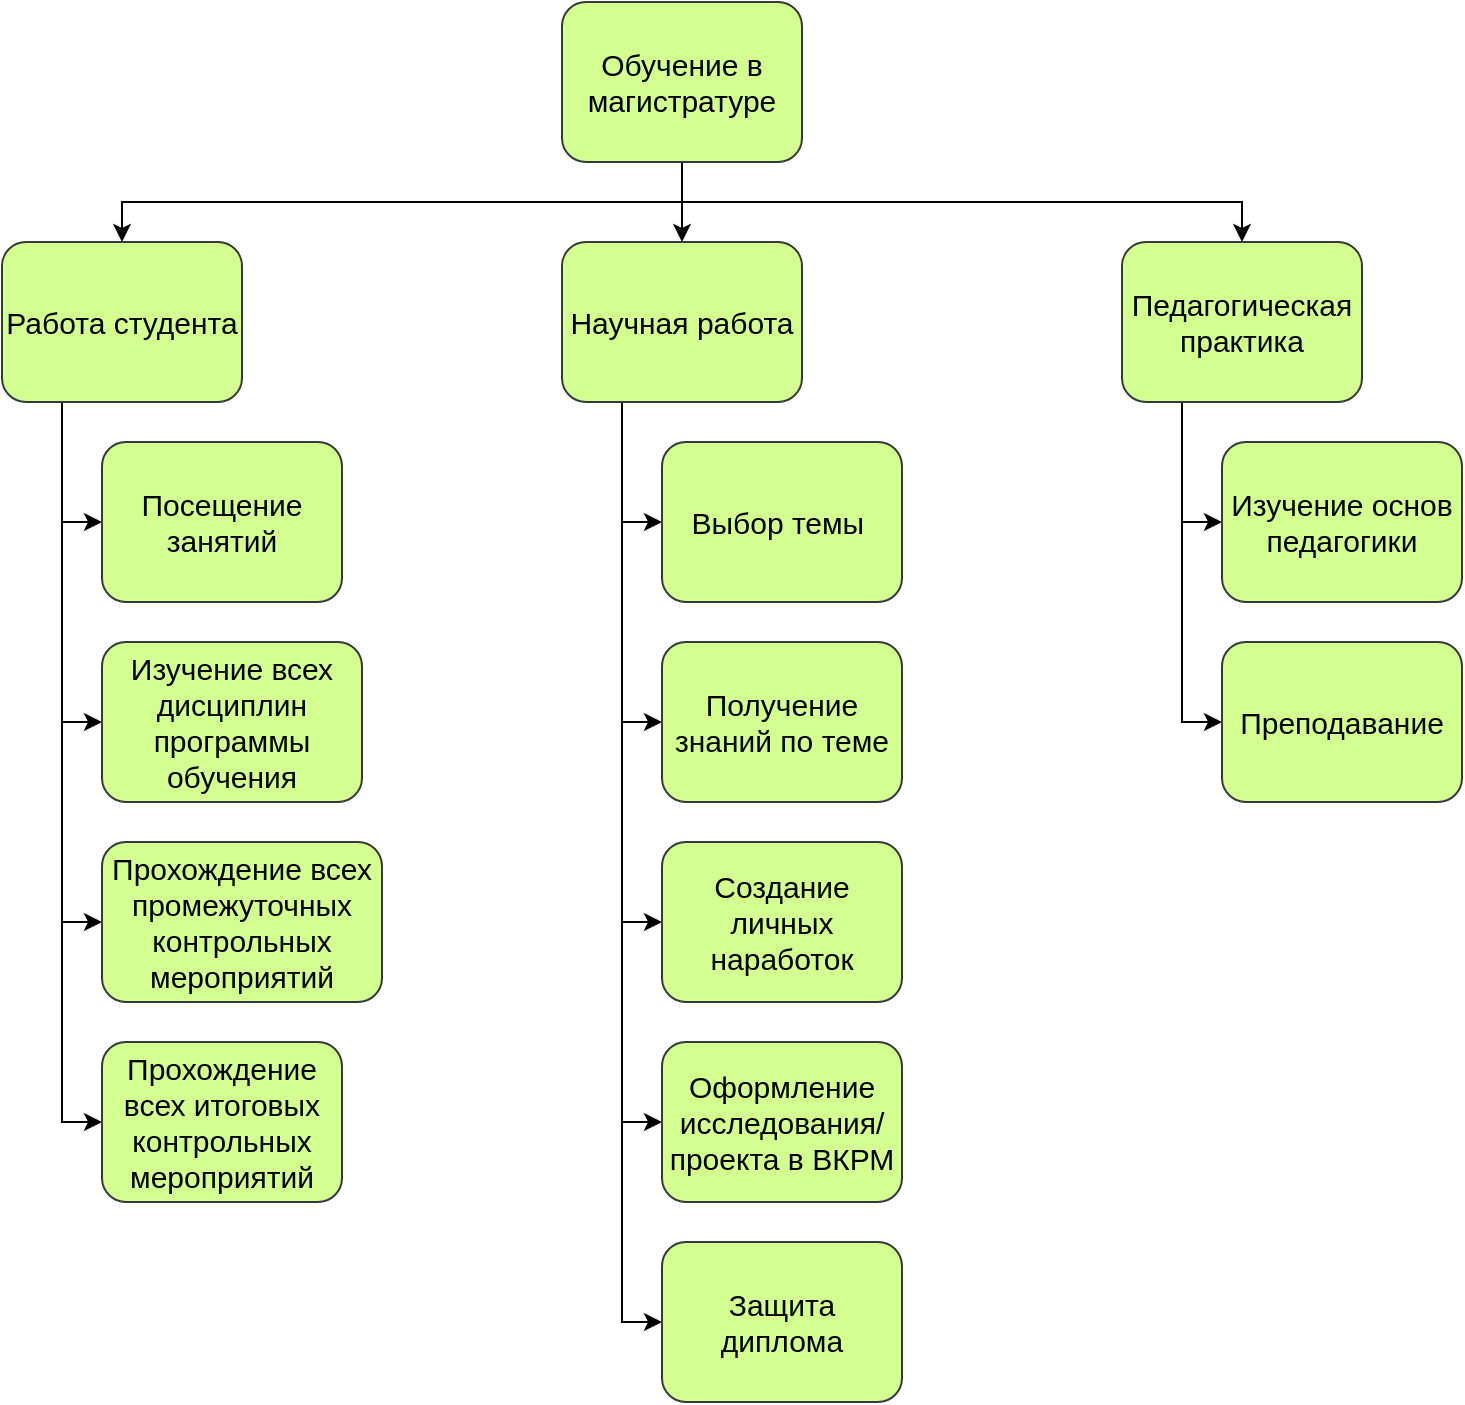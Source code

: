 <mxfile version="16.2.2" type="github">
  <diagram id="FYzoDqSfc95iZxdFGiKi" name="Page-1">
    <mxGraphModel dx="782" dy="436" grid="1" gridSize="10" guides="1" tooltips="1" connect="1" arrows="1" fold="1" page="1" pageScale="1" pageWidth="1169" pageHeight="1654" math="0" shadow="0">
      <root>
        <mxCell id="0" />
        <mxCell id="1" parent="0" />
        <mxCell id="y3BP08L7-loMRwbdsJEG-29" style="edgeStyle=orthogonalEdgeStyle;rounded=0;orthogonalLoop=1;jettySize=auto;html=1;exitX=0.5;exitY=1;exitDx=0;exitDy=0;entryX=0.5;entryY=0;entryDx=0;entryDy=0;fontSize=15;" parent="1" source="y3BP08L7-loMRwbdsJEG-1" target="y3BP08L7-loMRwbdsJEG-2" edge="1">
          <mxGeometry relative="1" as="geometry" />
        </mxCell>
        <mxCell id="y3BP08L7-loMRwbdsJEG-30" style="edgeStyle=orthogonalEdgeStyle;rounded=0;orthogonalLoop=1;jettySize=auto;html=1;exitX=0.5;exitY=1;exitDx=0;exitDy=0;entryX=0.5;entryY=0;entryDx=0;entryDy=0;fontSize=15;" parent="1" source="y3BP08L7-loMRwbdsJEG-1" target="y3BP08L7-loMRwbdsJEG-4" edge="1">
          <mxGeometry relative="1" as="geometry" />
        </mxCell>
        <mxCell id="y3BP08L7-loMRwbdsJEG-31" style="edgeStyle=orthogonalEdgeStyle;rounded=0;orthogonalLoop=1;jettySize=auto;html=1;exitX=0.5;exitY=1;exitDx=0;exitDy=0;entryX=0.5;entryY=0;entryDx=0;entryDy=0;fontSize=15;" parent="1" source="y3BP08L7-loMRwbdsJEG-1" target="y3BP08L7-loMRwbdsJEG-3" edge="1">
          <mxGeometry relative="1" as="geometry" />
        </mxCell>
        <mxCell id="y3BP08L7-loMRwbdsJEG-1" value="Обучение в магистратуре" style="rounded=1;whiteSpace=wrap;html=1;fillColor=#D2FF8F;strokeColor=#36393d;fontSize=15;" parent="1" vertex="1">
          <mxGeometry x="480" y="200" width="120" height="80" as="geometry" />
        </mxCell>
        <mxCell id="y3BP08L7-loMRwbdsJEG-19" style="edgeStyle=orthogonalEdgeStyle;rounded=0;orthogonalLoop=1;jettySize=auto;html=1;exitX=0.25;exitY=1;exitDx=0;exitDy=0;entryX=0;entryY=0.5;entryDx=0;entryDy=0;fontSize=15;" parent="1" source="y3BP08L7-loMRwbdsJEG-2" target="y3BP08L7-loMRwbdsJEG-14" edge="1">
          <mxGeometry relative="1" as="geometry" />
        </mxCell>
        <mxCell id="y3BP08L7-loMRwbdsJEG-20" style="edgeStyle=orthogonalEdgeStyle;rounded=0;orthogonalLoop=1;jettySize=auto;html=1;exitX=0.25;exitY=1;exitDx=0;exitDy=0;entryX=0;entryY=0.5;entryDx=0;entryDy=0;fontSize=15;" parent="1" source="y3BP08L7-loMRwbdsJEG-2" target="y3BP08L7-loMRwbdsJEG-15" edge="1">
          <mxGeometry relative="1" as="geometry" />
        </mxCell>
        <mxCell id="y3BP08L7-loMRwbdsJEG-21" style="edgeStyle=orthogonalEdgeStyle;rounded=0;orthogonalLoop=1;jettySize=auto;html=1;exitX=0.25;exitY=1;exitDx=0;exitDy=0;entryX=0;entryY=0.5;entryDx=0;entryDy=0;fontSize=15;" parent="1" source="y3BP08L7-loMRwbdsJEG-2" target="y3BP08L7-loMRwbdsJEG-16" edge="1">
          <mxGeometry relative="1" as="geometry" />
        </mxCell>
        <mxCell id="y3BP08L7-loMRwbdsJEG-22" style="edgeStyle=orthogonalEdgeStyle;rounded=0;orthogonalLoop=1;jettySize=auto;html=1;exitX=0.25;exitY=1;exitDx=0;exitDy=0;entryX=0;entryY=0.5;entryDx=0;entryDy=0;fontSize=15;" parent="1" source="y3BP08L7-loMRwbdsJEG-2" target="y3BP08L7-loMRwbdsJEG-17" edge="1">
          <mxGeometry relative="1" as="geometry" />
        </mxCell>
        <mxCell id="y3BP08L7-loMRwbdsJEG-23" style="edgeStyle=orthogonalEdgeStyle;rounded=0;orthogonalLoop=1;jettySize=auto;html=1;exitX=0.25;exitY=1;exitDx=0;exitDy=0;entryX=0;entryY=0.5;entryDx=0;entryDy=0;fontSize=15;" parent="1" source="y3BP08L7-loMRwbdsJEG-2" target="y3BP08L7-loMRwbdsJEG-18" edge="1">
          <mxGeometry relative="1" as="geometry" />
        </mxCell>
        <mxCell id="y3BP08L7-loMRwbdsJEG-2" value="Научная работа" style="rounded=1;whiteSpace=wrap;html=1;fillColor=#D2FF8F;strokeColor=#36393d;fontSize=15;" parent="1" vertex="1">
          <mxGeometry x="480" y="320" width="120" height="80" as="geometry" />
        </mxCell>
        <mxCell id="y3BP08L7-loMRwbdsJEG-27" style="edgeStyle=orthogonalEdgeStyle;rounded=0;orthogonalLoop=1;jettySize=auto;html=1;exitX=0.25;exitY=1;exitDx=0;exitDy=0;entryX=0;entryY=0.5;entryDx=0;entryDy=0;fontSize=15;" parent="1" source="y3BP08L7-loMRwbdsJEG-3" target="y3BP08L7-loMRwbdsJEG-24" edge="1">
          <mxGeometry relative="1" as="geometry" />
        </mxCell>
        <mxCell id="y3BP08L7-loMRwbdsJEG-28" style="edgeStyle=orthogonalEdgeStyle;rounded=0;orthogonalLoop=1;jettySize=auto;html=1;exitX=0.25;exitY=1;exitDx=0;exitDy=0;entryX=0;entryY=0.5;entryDx=0;entryDy=0;fontSize=15;" parent="1" source="y3BP08L7-loMRwbdsJEG-3" target="y3BP08L7-loMRwbdsJEG-25" edge="1">
          <mxGeometry relative="1" as="geometry" />
        </mxCell>
        <mxCell id="y3BP08L7-loMRwbdsJEG-3" value="Педагогическая практика" style="rounded=1;whiteSpace=wrap;html=1;fillColor=#D2FF8F;strokeColor=#36393d;fontSize=15;" parent="1" vertex="1">
          <mxGeometry x="760" y="320" width="120" height="80" as="geometry" />
        </mxCell>
        <mxCell id="y3BP08L7-loMRwbdsJEG-10" style="edgeStyle=orthogonalEdgeStyle;rounded=0;orthogonalLoop=1;jettySize=auto;html=1;exitX=0.25;exitY=1;exitDx=0;exitDy=0;entryX=0;entryY=0.5;entryDx=0;entryDy=0;fontSize=15;" parent="1" source="y3BP08L7-loMRwbdsJEG-4" target="y3BP08L7-loMRwbdsJEG-8" edge="1">
          <mxGeometry relative="1" as="geometry" />
        </mxCell>
        <mxCell id="y3BP08L7-loMRwbdsJEG-11" style="edgeStyle=orthogonalEdgeStyle;rounded=0;orthogonalLoop=1;jettySize=auto;html=1;exitX=0.25;exitY=1;exitDx=0;exitDy=0;entryX=0;entryY=0.5;entryDx=0;entryDy=0;fontSize=15;" parent="1" source="y3BP08L7-loMRwbdsJEG-4" target="y3BP08L7-loMRwbdsJEG-7" edge="1">
          <mxGeometry relative="1" as="geometry" />
        </mxCell>
        <mxCell id="y3BP08L7-loMRwbdsJEG-12" style="edgeStyle=orthogonalEdgeStyle;rounded=0;orthogonalLoop=1;jettySize=auto;html=1;exitX=0.25;exitY=1;exitDx=0;exitDy=0;entryX=0;entryY=0.5;entryDx=0;entryDy=0;fontSize=15;" parent="1" source="y3BP08L7-loMRwbdsJEG-4" target="y3BP08L7-loMRwbdsJEG-6" edge="1">
          <mxGeometry relative="1" as="geometry" />
        </mxCell>
        <mxCell id="y3BP08L7-loMRwbdsJEG-13" style="edgeStyle=orthogonalEdgeStyle;rounded=0;orthogonalLoop=1;jettySize=auto;html=1;exitX=0.25;exitY=1;exitDx=0;exitDy=0;entryX=0;entryY=0.5;entryDx=0;entryDy=0;fontSize=15;" parent="1" source="y3BP08L7-loMRwbdsJEG-4" target="y3BP08L7-loMRwbdsJEG-9" edge="1">
          <mxGeometry relative="1" as="geometry" />
        </mxCell>
        <mxCell id="y3BP08L7-loMRwbdsJEG-4" value="Работа студента" style="rounded=1;whiteSpace=wrap;html=1;fillColor=#D2FF8F;strokeColor=#36393d;fontSize=15;" parent="1" vertex="1">
          <mxGeometry x="200" y="320" width="120" height="80" as="geometry" />
        </mxCell>
        <mxCell id="y3BP08L7-loMRwbdsJEG-6" value="Прохождение всех промежуточных контрольных мероприятий" style="rounded=1;whiteSpace=wrap;html=1;fillColor=#D2FF8F;strokeColor=#36393d;fontSize=15;" parent="1" vertex="1">
          <mxGeometry x="250" y="620" width="140" height="80" as="geometry" />
        </mxCell>
        <mxCell id="y3BP08L7-loMRwbdsJEG-7" value="Изучение всех дисциплин программы обучения" style="rounded=1;whiteSpace=wrap;html=1;fillColor=#D2FF8F;strokeColor=#36393d;fontSize=15;" parent="1" vertex="1">
          <mxGeometry x="250" y="520" width="130" height="80" as="geometry" />
        </mxCell>
        <mxCell id="y3BP08L7-loMRwbdsJEG-8" value="Посещение занятий" style="rounded=1;whiteSpace=wrap;html=1;fillColor=#D2FF8F;strokeColor=#36393d;fontSize=15;" parent="1" vertex="1">
          <mxGeometry x="250" y="420" width="120" height="80" as="geometry" />
        </mxCell>
        <mxCell id="y3BP08L7-loMRwbdsJEG-9" value="Прохождение всех итоговых контрольных мероприятий" style="rounded=1;whiteSpace=wrap;html=1;fillColor=#D2FF8F;strokeColor=#36393d;fontSize=15;" parent="1" vertex="1">
          <mxGeometry x="250" y="720" width="120" height="80" as="geometry" />
        </mxCell>
        <mxCell id="y3BP08L7-loMRwbdsJEG-14" value="Выбор темы&amp;nbsp;" style="rounded=1;whiteSpace=wrap;html=1;fillColor=#D2FF8F;strokeColor=#36393d;fontSize=15;" parent="1" vertex="1">
          <mxGeometry x="530" y="420" width="120" height="80" as="geometry" />
        </mxCell>
        <mxCell id="y3BP08L7-loMRwbdsJEG-15" value="Получение знаний по теме" style="rounded=1;whiteSpace=wrap;html=1;fillColor=#D2FF8F;strokeColor=#36393d;fontSize=15;" parent="1" vertex="1">
          <mxGeometry x="530" y="520" width="120" height="80" as="geometry" />
        </mxCell>
        <mxCell id="y3BP08L7-loMRwbdsJEG-16" value="Создание личных наработок" style="rounded=1;whiteSpace=wrap;html=1;fillColor=#D2FF8F;strokeColor=#36393d;fontSize=15;" parent="1" vertex="1">
          <mxGeometry x="530" y="620" width="120" height="80" as="geometry" />
        </mxCell>
        <mxCell id="y3BP08L7-loMRwbdsJEG-17" value="Оформление исследования/проекта в ВКРМ" style="rounded=1;whiteSpace=wrap;html=1;fillColor=#D2FF8F;strokeColor=#36393d;fontSize=15;" parent="1" vertex="1">
          <mxGeometry x="530" y="720" width="120" height="80" as="geometry" />
        </mxCell>
        <mxCell id="y3BP08L7-loMRwbdsJEG-18" value="Защита диплома" style="rounded=1;whiteSpace=wrap;html=1;fillColor=#D2FF8F;strokeColor=#36393d;fontSize=15;" parent="1" vertex="1">
          <mxGeometry x="530" y="820" width="120" height="80" as="geometry" />
        </mxCell>
        <mxCell id="y3BP08L7-loMRwbdsJEG-24" value="Изучение основ педагогики" style="rounded=1;whiteSpace=wrap;html=1;fillColor=#D2FF8F;strokeColor=#36393d;fontSize=15;" parent="1" vertex="1">
          <mxGeometry x="810" y="420" width="120" height="80" as="geometry" />
        </mxCell>
        <mxCell id="y3BP08L7-loMRwbdsJEG-25" value="Преподавание" style="rounded=1;whiteSpace=wrap;html=1;fillColor=#D2FF8F;strokeColor=#36393d;fontSize=15;" parent="1" vertex="1">
          <mxGeometry x="810" y="520" width="120" height="80" as="geometry" />
        </mxCell>
      </root>
    </mxGraphModel>
  </diagram>
</mxfile>
